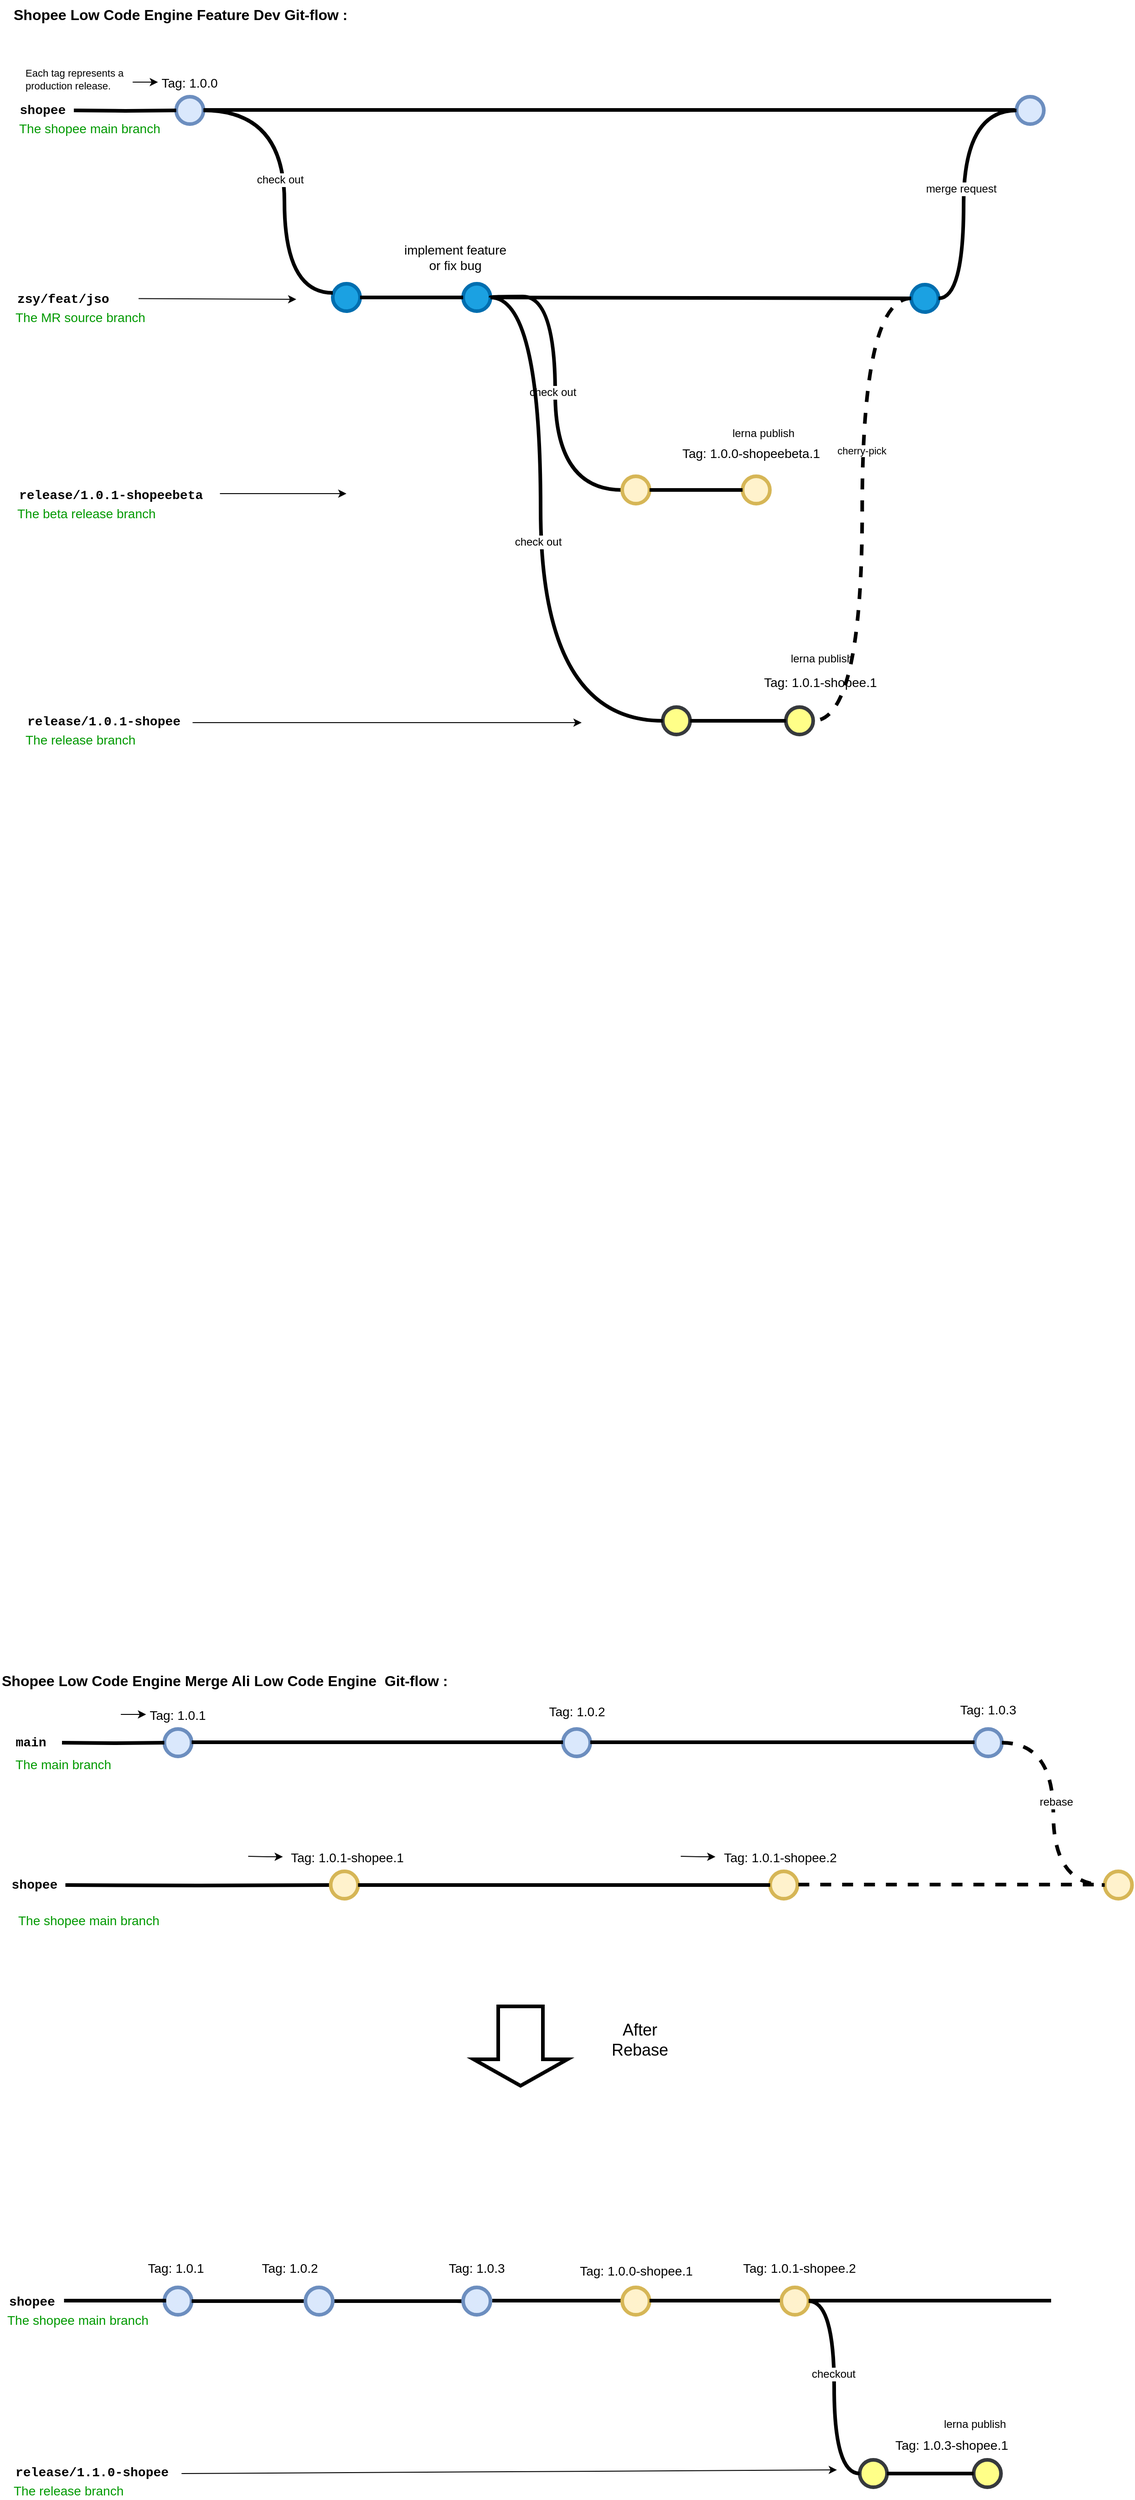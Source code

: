 <mxfile version="22.1.0" type="github">
  <diagram id="yPxyJZ8AM_hMuL3Unpa9" name="complex gitflow">
    <mxGraphModel dx="2060" dy="1142" grid="0" gridSize="10" guides="1" tooltips="1" connect="1" arrows="1" fold="1" page="0" pageScale="1" pageWidth="1100" pageHeight="850" math="0" shadow="0">
      <root>
        <mxCell id="0" />
        <mxCell id="1" parent="0" />
        <mxCell id="Fs9GSCr-eO8BMasJ_3ua-2" value="" style="verticalLabelPosition=bottom;verticalAlign=top;html=1;strokeWidth=4;shape=mxgraph.flowchart.on-page_reference;fillColor=#dae8fc;strokeColor=#6c8ebf;" vertex="1" parent="1">
          <mxGeometry x="262.25" y="196" width="30" height="30" as="geometry" />
        </mxCell>
        <mxCell id="Fs9GSCr-eO8BMasJ_3ua-4" value="" style="edgeStyle=orthogonalEdgeStyle;rounded=0;html=1;jettySize=auto;orthogonalLoop=1;strokeWidth=4;endArrow=none;endFill=0;" edge="1" parent="1" target="Fs9GSCr-eO8BMasJ_3ua-2">
          <mxGeometry x="192.25" y="211" as="geometry">
            <mxPoint x="150" y="211" as="sourcePoint" />
          </mxGeometry>
        </mxCell>
        <mxCell id="Fs9GSCr-eO8BMasJ_3ua-5" value="shopee" style="text;html=1;strokeColor=none;fillColor=none;align=center;verticalAlign=middle;whiteSpace=wrap;overflow=hidden;fontSize=14;fontStyle=1;fontFamily=Courier New;" vertex="1" parent="1">
          <mxGeometry x="88.25" y="190" width="55.75" height="42" as="geometry" />
        </mxCell>
        <mxCell id="Fs9GSCr-eO8BMasJ_3ua-6" value="" style="verticalLabelPosition=bottom;verticalAlign=top;html=1;strokeWidth=4;shape=mxgraph.flowchart.on-page_reference;strokeColor=#006EAF;fillColor=#1ba1e2;fontColor=#ffffff;" vertex="1" parent="1">
          <mxGeometry x="434" y="401" width="30" height="30" as="geometry" />
        </mxCell>
        <mxCell id="Fs9GSCr-eO8BMasJ_3ua-7" value="release/1.0.1-shopeebeta" style="text;html=1;strokeColor=none;fillColor=none;align=left;verticalAlign=middle;whiteSpace=wrap;overflow=hidden;fontSize=14;fontStyle=1;fontFamily=Courier New;" vertex="1" parent="1">
          <mxGeometry x="88.38" y="622" width="240" height="20" as="geometry" />
        </mxCell>
        <mxCell id="Fs9GSCr-eO8BMasJ_3ua-13" value="The beta release branch" style="text;html=1;strokeColor=none;fillColor=none;align=left;verticalAlign=middle;whiteSpace=wrap;overflow=hidden;fontSize=14;fontStyle=0;fontColor=#009900;" vertex="1" parent="1">
          <mxGeometry x="86.38" y="642" width="240" height="20" as="geometry" />
        </mxCell>
        <mxCell id="Fs9GSCr-eO8BMasJ_3ua-14" value="The shopee main branch" style="text;html=1;strokeColor=none;fillColor=none;align=left;verticalAlign=middle;whiteSpace=wrap;overflow=hidden;fontSize=14;fontStyle=0;fontColor=#009900;" vertex="1" parent="1">
          <mxGeometry x="88.25" y="220" width="189.75" height="20" as="geometry" />
        </mxCell>
        <mxCell id="Fs9GSCr-eO8BMasJ_3ua-16" value="" style="endArrow=classic;html=1;strokeWidth=1;fontFamily=Courier New;fontColor=#009900;" edge="1" parent="1" source="Fs9GSCr-eO8BMasJ_3ua-209">
          <mxGeometry width="50" height="50" relative="1" as="geometry">
            <mxPoint x="304" y="418" as="sourcePoint" />
            <mxPoint x="394" y="418" as="targetPoint" />
          </mxGeometry>
        </mxCell>
        <mxCell id="Fs9GSCr-eO8BMasJ_3ua-17" value="Tag: 1.0.0" style="text;html=1;strokeColor=none;fillColor=none;align=center;verticalAlign=middle;whiteSpace=wrap;overflow=hidden;fontSize=14;" vertex="1" parent="1">
          <mxGeometry x="242.25" y="170" width="70" height="20" as="geometry" />
        </mxCell>
        <mxCell id="Fs9GSCr-eO8BMasJ_3ua-18" value="" style="verticalLabelPosition=bottom;verticalAlign=top;html=1;strokeWidth=4;shape=mxgraph.flowchart.on-page_reference;strokeColor=#006EAF;fillColor=#1ba1e2;fontColor=#ffffff;" vertex="1" parent="1">
          <mxGeometry x="577" y="401" width="30" height="30" as="geometry" />
        </mxCell>
        <mxCell id="Fs9GSCr-eO8BMasJ_3ua-21" value="" style="edgeStyle=orthogonalEdgeStyle;rounded=0;orthogonalLoop=1;jettySize=auto;html=1;fontSize=12;fontColor=#000000;entryX=0;entryY=0.5;entryDx=0;entryDy=0;" edge="1" parent="1" source="Fs9GSCr-eO8BMasJ_3ua-22" target="Fs9GSCr-eO8BMasJ_3ua-17">
          <mxGeometry relative="1" as="geometry">
            <mxPoint x="222.25" y="180" as="targetPoint" />
            <Array as="points">
              <mxPoint x="222.25" y="180" />
              <mxPoint x="222.25" y="180" />
            </Array>
          </mxGeometry>
        </mxCell>
        <mxCell id="Fs9GSCr-eO8BMasJ_3ua-22" value="&lt;span style=&quot;text-align: center; font-size: 11px;&quot;&gt;Each tag represents a production release.&lt;/span&gt;" style="text;html=1;strokeColor=none;fillColor=none;align=left;verticalAlign=middle;whiteSpace=wrap;overflow=hidden;fontSize=11;fontStyle=0;fontColor=#000000;" vertex="1" parent="1">
          <mxGeometry x="94.5" y="158" width="120" height="38" as="geometry" />
        </mxCell>
        <UserObject label="Shopee Low Code Engine Feature Dev Git-flow :" link="https://nvie.com/posts/a-successful-git-branching-model/" id="Fs9GSCr-eO8BMasJ_3ua-23">
          <mxCell style="text;whiteSpace=wrap;html=1;fontStyle=1;fontSize=16;" vertex="1" parent="1">
            <mxGeometry x="82.25" y="90" width="427.75" height="20" as="geometry" />
          </mxCell>
        </UserObject>
        <mxCell id="Fs9GSCr-eO8BMasJ_3ua-24" style="edgeStyle=orthogonalEdgeStyle;curved=1;rounded=0;orthogonalLoop=1;jettySize=auto;html=1;endArrow=none;endFill=0;strokeWidth=4;fontFamily=Courier New;fontColor=#009900;" edge="1" parent="1" source="Fs9GSCr-eO8BMasJ_3ua-2" target="Fs9GSCr-eO8BMasJ_3ua-6">
          <mxGeometry relative="1" as="geometry">
            <mxPoint x="266.75" y="256" as="sourcePoint" />
            <mxPoint x="416.75" y="376" as="targetPoint" />
            <Array as="points">
              <mxPoint x="381" y="211" />
              <mxPoint x="381" y="411" />
            </Array>
          </mxGeometry>
        </mxCell>
        <mxCell id="Fs9GSCr-eO8BMasJ_3ua-64" value="check out" style="edgeLabel;html=1;align=center;verticalAlign=middle;resizable=0;points=[];fontSize=12;" vertex="1" connectable="0" parent="Fs9GSCr-eO8BMasJ_3ua-24">
          <mxGeometry x="-0.041" y="-5" relative="1" as="geometry">
            <mxPoint as="offset" />
          </mxGeometry>
        </mxCell>
        <mxCell id="Fs9GSCr-eO8BMasJ_3ua-31" value="" style="edgeStyle=orthogonalEdgeStyle;curved=1;rounded=0;orthogonalLoop=1;jettySize=auto;html=1;endArrow=none;endFill=0;strokeWidth=4;fontFamily=Courier New;fontColor=#009900;entryX=0;entryY=0.5;entryDx=0;entryDy=0;entryPerimeter=0;" edge="1" parent="1" target="Fs9GSCr-eO8BMasJ_3ua-18" source="Fs9GSCr-eO8BMasJ_3ua-6">
          <mxGeometry relative="1" as="geometry">
            <mxPoint x="581.25" y="415.5" as="sourcePoint" />
            <mxPoint x="641.25" y="415.5" as="targetPoint" />
          </mxGeometry>
        </mxCell>
        <mxCell id="Fs9GSCr-eO8BMasJ_3ua-34" value="release/1.0.1-shopee" style="text;html=1;strokeColor=none;fillColor=none;align=left;verticalAlign=middle;whiteSpace=wrap;overflow=hidden;fontSize=14;fontStyle=1;fontFamily=Courier New;" vertex="1" parent="1">
          <mxGeometry x="96.5" y="870" width="240" height="20" as="geometry" />
        </mxCell>
        <mxCell id="Fs9GSCr-eO8BMasJ_3ua-35" value="The release branch" style="text;html=1;strokeColor=none;fillColor=none;align=left;verticalAlign=middle;whiteSpace=wrap;overflow=hidden;fontSize=14;fontStyle=0;fontColor=#009900;" vertex="1" parent="1">
          <mxGeometry x="94.5" y="890" width="240" height="20" as="geometry" />
        </mxCell>
        <mxCell id="Fs9GSCr-eO8BMasJ_3ua-36" value="" style="endArrow=classic;html=1;strokeWidth=1;fontFamily=Courier New;fontColor=#009900;" edge="1" parent="1">
          <mxGeometry width="50" height="50" relative="1" as="geometry">
            <mxPoint x="280.25" y="882" as="sourcePoint" />
            <mxPoint x="707" y="882" as="targetPoint" />
          </mxGeometry>
        </mxCell>
        <mxCell id="Fs9GSCr-eO8BMasJ_3ua-37" value="" style="verticalLabelPosition=bottom;verticalAlign=top;html=1;strokeWidth=4;shape=mxgraph.flowchart.on-page_reference;strokeColor=#36393d;fillColor=#ffff88;" vertex="1" parent="1">
          <mxGeometry x="796" y="865" width="30" height="30" as="geometry" />
        </mxCell>
        <mxCell id="Fs9GSCr-eO8BMasJ_3ua-40" value="" style="verticalLabelPosition=bottom;verticalAlign=top;html=1;strokeWidth=4;shape=mxgraph.flowchart.on-page_reference;strokeColor=#006EAF;fillColor=#1ba1e2;fontColor=#ffffff;" vertex="1" parent="1">
          <mxGeometry x="1068.5" y="402" width="30" height="30" as="geometry" />
        </mxCell>
        <mxCell id="Fs9GSCr-eO8BMasJ_3ua-41" value="" style="edgeStyle=orthogonalEdgeStyle;curved=1;rounded=0;orthogonalLoop=1;jettySize=auto;html=1;endArrow=none;endFill=0;strokeWidth=4;fontFamily=Courier New;fontColor=#009900;exitX=1;exitY=0.5;exitDx=0;exitDy=0;exitPerimeter=0;" edge="1" parent="1" source="Fs9GSCr-eO8BMasJ_3ua-18" target="Fs9GSCr-eO8BMasJ_3ua-40">
          <mxGeometry relative="1" as="geometry">
            <mxPoint x="688" y="415.5" as="sourcePoint" />
            <mxPoint x="764.75" y="416" as="targetPoint" />
          </mxGeometry>
        </mxCell>
        <mxCell id="Fs9GSCr-eO8BMasJ_3ua-43" value="" style="verticalLabelPosition=bottom;verticalAlign=top;html=1;strokeWidth=4;shape=mxgraph.flowchart.on-page_reference;strokeColor=#36393d;fillColor=#ffff88;" vertex="1" parent="1">
          <mxGeometry x="931" y="865" width="30" height="30" as="geometry" />
        </mxCell>
        <mxCell id="Fs9GSCr-eO8BMasJ_3ua-44" value="" style="edgeStyle=orthogonalEdgeStyle;curved=1;rounded=0;orthogonalLoop=1;jettySize=auto;html=1;endArrow=none;endFill=0;strokeWidth=4;fontFamily=Courier New;fontColor=#009900;" edge="1" parent="1" source="Fs9GSCr-eO8BMasJ_3ua-37" target="Fs9GSCr-eO8BMasJ_3ua-43">
          <mxGeometry relative="1" as="geometry">
            <mxPoint x="1240.25" y="879.5" as="sourcePoint" />
            <mxPoint x="1129" y="880" as="targetPoint" />
          </mxGeometry>
        </mxCell>
        <mxCell id="Fs9GSCr-eO8BMasJ_3ua-50" value="lerna publish" style="text;strokeColor=none;align=center;fillColor=none;html=1;verticalAlign=middle;whiteSpace=wrap;rounded=0;" vertex="1" parent="1">
          <mxGeometry x="866.5" y="550" width="79" height="30" as="geometry" />
        </mxCell>
        <mxCell id="Fs9GSCr-eO8BMasJ_3ua-51" value="Tag: 1.0.0-shopeebeta.1" style="text;html=1;strokeColor=none;fillColor=none;align=center;verticalAlign=middle;whiteSpace=wrap;overflow=hidden;fontSize=14;" vertex="1" parent="1">
          <mxGeometry x="793.5" y="576" width="197.5" height="20" as="geometry" />
        </mxCell>
        <mxCell id="Fs9GSCr-eO8BMasJ_3ua-54" value="implement feature&lt;br&gt;or fix bug" style="text;html=1;strokeColor=none;fillColor=none;align=center;verticalAlign=middle;whiteSpace=wrap;overflow=hidden;fontSize=14;" vertex="1" parent="1">
          <mxGeometry x="509.5" y="350" width="117" height="43" as="geometry" />
        </mxCell>
        <mxCell id="Fs9GSCr-eO8BMasJ_3ua-60" value="" style="edgeStyle=orthogonalEdgeStyle;rounded=0;html=1;jettySize=auto;orthogonalLoop=1;strokeWidth=4;endArrow=none;endFill=0;" edge="1" parent="1" target="Fs9GSCr-eO8BMasJ_3ua-57">
          <mxGeometry x="192.25" y="211" as="geometry">
            <mxPoint x="292.25" y="210.5" as="sourcePoint" />
            <mxPoint x="404" y="211" as="targetPoint" />
          </mxGeometry>
        </mxCell>
        <mxCell id="Fs9GSCr-eO8BMasJ_3ua-62" style="edgeStyle=orthogonalEdgeStyle;curved=1;rounded=0;orthogonalLoop=1;jettySize=auto;html=1;endArrow=none;endFill=0;strokeWidth=4;fontFamily=Courier New;fontColor=#009900;exitX=0;exitY=0.5;exitDx=0;exitDy=0;exitPerimeter=0;entryX=1;entryY=0.5;entryDx=0;entryDy=0;entryPerimeter=0;" edge="1" parent="1" source="Fs9GSCr-eO8BMasJ_3ua-208" target="Fs9GSCr-eO8BMasJ_3ua-18">
          <mxGeometry relative="1" as="geometry">
            <mxPoint x="703" y="211" as="sourcePoint" />
            <mxPoint x="593" y="415" as="targetPoint" />
            <Array as="points">
              <mxPoint x="678" y="627" />
              <mxPoint x="678" y="415" />
            </Array>
          </mxGeometry>
        </mxCell>
        <mxCell id="Fs9GSCr-eO8BMasJ_3ua-63" value="check out" style="edgeLabel;html=1;align=center;verticalAlign=middle;resizable=0;points=[];fontSize=12;" vertex="1" connectable="0" parent="Fs9GSCr-eO8BMasJ_3ua-62">
          <mxGeometry x="0.011" y="3" relative="1" as="geometry">
            <mxPoint as="offset" />
          </mxGeometry>
        </mxCell>
        <mxCell id="Fs9GSCr-eO8BMasJ_3ua-71" value="lerna publish" style="text;strokeColor=none;align=center;fillColor=none;html=1;verticalAlign=middle;whiteSpace=wrap;rounded=0;" vertex="1" parent="1">
          <mxGeometry x="931" y="797" width="79" height="30" as="geometry" />
        </mxCell>
        <mxCell id="Fs9GSCr-eO8BMasJ_3ua-80" value="shopee" style="text;html=1;strokeColor=none;fillColor=none;align=left;verticalAlign=middle;whiteSpace=wrap;overflow=hidden;fontSize=14;fontStyle=1;fontFamily=Courier New;" vertex="1" parent="1">
          <mxGeometry x="77.25" y="2602" width="108" height="20" as="geometry" />
        </mxCell>
        <mxCell id="Fs9GSCr-eO8BMasJ_3ua-81" value="The shopee main branch" style="text;html=1;strokeColor=none;fillColor=none;align=left;verticalAlign=middle;whiteSpace=wrap;overflow=hidden;fontSize=14;fontStyle=0;fontColor=#009900;" vertex="1" parent="1">
          <mxGeometry x="75.25" y="2622" width="240" height="20" as="geometry" />
        </mxCell>
        <UserObject label="Shopee Low Code Engine Merge Ali Low Code Engine&amp;nbsp; Git-flow :" link="https://nvie.com/posts/a-successful-git-branching-model/" id="Fs9GSCr-eO8BMasJ_3ua-88">
          <mxCell style="text;whiteSpace=wrap;html=1;fontStyle=1;fontSize=16;" vertex="1" parent="1">
            <mxGeometry x="69" y="1916" width="561" height="20" as="geometry" />
          </mxCell>
        </UserObject>
        <mxCell id="Fs9GSCr-eO8BMasJ_3ua-91" value="" style="edgeStyle=orthogonalEdgeStyle;curved=1;rounded=0;orthogonalLoop=1;jettySize=auto;html=1;endArrow=none;endFill=0;strokeWidth=4;fontFamily=Courier New;fontColor=#009900;" edge="1" parent="1" source="Fs9GSCr-eO8BMasJ_3ua-190" target="Fs9GSCr-eO8BMasJ_3ua-191">
          <mxGeometry relative="1" as="geometry">
            <mxPoint x="404" y="2612" as="sourcePoint" />
            <mxPoint x="540" y="2612" as="targetPoint" />
          </mxGeometry>
        </mxCell>
        <mxCell id="Fs9GSCr-eO8BMasJ_3ua-92" value="release/1.1.0-shopee" style="text;html=1;strokeColor=none;fillColor=none;align=left;verticalAlign=middle;whiteSpace=wrap;overflow=hidden;fontSize=14;fontStyle=1;fontFamily=Courier New;" vertex="1" parent="1">
          <mxGeometry x="84.38" y="2789" width="240" height="20" as="geometry" />
        </mxCell>
        <mxCell id="Fs9GSCr-eO8BMasJ_3ua-93" value="The release branch" style="text;html=1;strokeColor=none;fillColor=none;align=left;verticalAlign=middle;whiteSpace=wrap;overflow=hidden;fontSize=14;fontStyle=0;fontColor=#009900;" vertex="1" parent="1">
          <mxGeometry x="82.38" y="2809" width="240" height="20" as="geometry" />
        </mxCell>
        <mxCell id="Fs9GSCr-eO8BMasJ_3ua-94" value="" style="endArrow=classic;html=1;strokeWidth=1;fontFamily=Courier New;fontColor=#009900;" edge="1" parent="1">
          <mxGeometry width="50" height="50" relative="1" as="geometry">
            <mxPoint x="268.13" y="2801" as="sourcePoint" />
            <mxPoint x="987" y="2797" as="targetPoint" />
          </mxGeometry>
        </mxCell>
        <mxCell id="Fs9GSCr-eO8BMasJ_3ua-95" value="" style="verticalLabelPosition=bottom;verticalAlign=top;html=1;strokeWidth=4;shape=mxgraph.flowchart.on-page_reference;strokeColor=#36393d;fillColor=#ffff88;" vertex="1" parent="1">
          <mxGeometry x="1012" y="2786" width="30" height="30" as="geometry" />
        </mxCell>
        <mxCell id="Fs9GSCr-eO8BMasJ_3ua-98" value="" style="verticalLabelPosition=bottom;verticalAlign=top;html=1;strokeWidth=4;shape=mxgraph.flowchart.on-page_reference;strokeColor=#36393d;fillColor=#ffff88;" vertex="1" parent="1">
          <mxGeometry x="1137" y="2786" width="30" height="30" as="geometry" />
        </mxCell>
        <mxCell id="Fs9GSCr-eO8BMasJ_3ua-99" value="" style="edgeStyle=orthogonalEdgeStyle;curved=1;rounded=0;orthogonalLoop=1;jettySize=auto;html=1;endArrow=none;endFill=0;strokeWidth=4;fontFamily=Courier New;fontColor=#009900;" edge="1" parent="1" source="Fs9GSCr-eO8BMasJ_3ua-95" target="Fs9GSCr-eO8BMasJ_3ua-98">
          <mxGeometry relative="1" as="geometry">
            <mxPoint x="1243.25" y="2800.5" as="sourcePoint" />
            <mxPoint x="1132" y="2801" as="targetPoint" />
          </mxGeometry>
        </mxCell>
        <mxCell id="Fs9GSCr-eO8BMasJ_3ua-103" value="Tag: 1.0.0-shopee.1" style="text;html=1;strokeColor=none;fillColor=none;align=center;verticalAlign=middle;whiteSpace=wrap;overflow=hidden;fontSize=14;" vertex="1" parent="1">
          <mxGeometry x="667.75" y="2568" width="197.5" height="20" as="geometry" />
        </mxCell>
        <mxCell id="Fs9GSCr-eO8BMasJ_3ua-111" value="lerna publish" style="text;strokeColor=none;align=center;fillColor=none;html=1;verticalAlign=middle;whiteSpace=wrap;rounded=0;" vertex="1" parent="1">
          <mxGeometry x="1098.5" y="2732" width="79" height="30" as="geometry" />
        </mxCell>
        <mxCell id="Fs9GSCr-eO8BMasJ_3ua-112" value="Tag: 1.0.3-shopee.1" style="text;html=1;strokeColor=none;fillColor=none;align=center;verticalAlign=middle;whiteSpace=wrap;overflow=hidden;fontSize=14;" vertex="1" parent="1">
          <mxGeometry x="1014" y="2759" width="197.5" height="20" as="geometry" />
        </mxCell>
        <mxCell id="Fs9GSCr-eO8BMasJ_3ua-142" value="" style="verticalLabelPosition=bottom;verticalAlign=top;html=1;strokeWidth=4;shape=mxgraph.flowchart.on-page_reference;fillColor=#dae8fc;strokeColor=#6c8ebf;" vertex="1" parent="1">
          <mxGeometry x="249.25" y="1985" width="30" height="30" as="geometry" />
        </mxCell>
        <mxCell id="Fs9GSCr-eO8BMasJ_3ua-143" value="" style="verticalLabelPosition=bottom;verticalAlign=top;html=1;strokeWidth=4;shape=mxgraph.flowchart.on-page_reference;strokeColor=#6c8ebf;fillColor=#dae8fc;" vertex="1" parent="1">
          <mxGeometry x="1138" y="1985" width="30" height="30" as="geometry" />
        </mxCell>
        <mxCell id="Fs9GSCr-eO8BMasJ_3ua-144" value="" style="edgeStyle=orthogonalEdgeStyle;rounded=0;html=1;jettySize=auto;orthogonalLoop=1;strokeWidth=4;endArrow=none;endFill=0;" edge="1" parent="1" target="Fs9GSCr-eO8BMasJ_3ua-142">
          <mxGeometry x="192.25" y="211" as="geometry">
            <mxPoint x="137" y="2000" as="sourcePoint" />
          </mxGeometry>
        </mxCell>
        <mxCell id="Fs9GSCr-eO8BMasJ_3ua-145" value="main" style="text;html=1;strokeColor=none;fillColor=none;align=center;verticalAlign=middle;whiteSpace=wrap;overflow=hidden;fontSize=14;fontStyle=1;fontFamily=Courier New;" vertex="1" parent="1">
          <mxGeometry x="75.25" y="1979" width="55.75" height="42" as="geometry" />
        </mxCell>
        <mxCell id="Fs9GSCr-eO8BMasJ_3ua-146" value="" style="edgeStyle=orthogonalEdgeStyle;rounded=0;orthogonalLoop=1;jettySize=auto;html=1;fontSize=12;fontColor=#000000;entryX=0;entryY=0.5;entryDx=0;entryDy=0;" edge="1" parent="1">
          <mxGeometry relative="1" as="geometry">
            <mxPoint x="229.25" y="1969" as="targetPoint" />
            <Array as="points">
              <mxPoint x="209.25" y="1969" />
              <mxPoint x="209.25" y="1969" />
            </Array>
            <mxPoint x="201.5" y="1969" as="sourcePoint" />
          </mxGeometry>
        </mxCell>
        <mxCell id="Fs9GSCr-eO8BMasJ_3ua-147" value="" style="verticalLabelPosition=bottom;verticalAlign=top;html=1;strokeWidth=4;shape=mxgraph.flowchart.on-page_reference;strokeColor=#6c8ebf;fillColor=#dae8fc;" vertex="1" parent="1">
          <mxGeometry x="686.5" y="1985" width="30" height="30" as="geometry" />
        </mxCell>
        <mxCell id="Fs9GSCr-eO8BMasJ_3ua-148" value="" style="edgeStyle=orthogonalEdgeStyle;rounded=0;html=1;jettySize=auto;orthogonalLoop=1;strokeWidth=4;endArrow=none;endFill=0;" edge="1" parent="1" target="Fs9GSCr-eO8BMasJ_3ua-147">
          <mxGeometry x="192.25" y="211" as="geometry">
            <mxPoint x="279.25" y="1999.5" as="sourcePoint" />
            <mxPoint x="391" y="2000" as="targetPoint" />
          </mxGeometry>
        </mxCell>
        <mxCell id="Fs9GSCr-eO8BMasJ_3ua-149" value="" style="edgeStyle=orthogonalEdgeStyle;rounded=0;html=1;jettySize=auto;orthogonalLoop=1;strokeWidth=4;endArrow=none;endFill=0;" edge="1" parent="1" target="Fs9GSCr-eO8BMasJ_3ua-143">
          <mxGeometry x="192.25" y="211" as="geometry">
            <mxPoint x="716.5" y="1999.5" as="sourcePoint" />
            <mxPoint x="1124.25" y="2000" as="targetPoint" />
          </mxGeometry>
        </mxCell>
        <mxCell id="Fs9GSCr-eO8BMasJ_3ua-150" value="Tag: 1.0.1" style="text;html=1;strokeColor=none;fillColor=none;align=center;verticalAlign=middle;whiteSpace=wrap;overflow=hidden;fontSize=14;" vertex="1" parent="1">
          <mxGeometry x="229.25" y="1959" width="70" height="20" as="geometry" />
        </mxCell>
        <mxCell id="Fs9GSCr-eO8BMasJ_3ua-152" value="Tag: 1.0.2" style="text;html=1;strokeColor=none;fillColor=none;align=center;verticalAlign=middle;whiteSpace=wrap;overflow=hidden;fontSize=14;" vertex="1" parent="1">
          <mxGeometry x="666.5" y="1955" width="70" height="20" as="geometry" />
        </mxCell>
        <mxCell id="Fs9GSCr-eO8BMasJ_3ua-154" value="Tag: 1.0.3" style="text;html=1;strokeColor=none;fillColor=none;align=center;verticalAlign=middle;whiteSpace=wrap;overflow=hidden;fontSize=14;" vertex="1" parent="1">
          <mxGeometry x="1118" y="1953" width="70" height="20" as="geometry" />
        </mxCell>
        <mxCell id="Fs9GSCr-eO8BMasJ_3ua-156" value="" style="verticalLabelPosition=bottom;verticalAlign=top;html=1;strokeWidth=4;shape=mxgraph.flowchart.on-page_reference;strokeColor=#d6b656;fillColor=#fff2cc;" vertex="1" parent="1">
          <mxGeometry x="913.75" y="2141" width="30" height="30" as="geometry" />
        </mxCell>
        <mxCell id="Fs9GSCr-eO8BMasJ_3ua-157" value="" style="edgeStyle=orthogonalEdgeStyle;rounded=0;html=1;jettySize=auto;orthogonalLoop=1;strokeWidth=4;endArrow=none;endFill=0;entryX=0;entryY=0.5;entryDx=0;entryDy=0;entryPerimeter=0;" edge="1" parent="1" target="Fs9GSCr-eO8BMasJ_3ua-162">
          <mxGeometry x="192.25" y="211" as="geometry">
            <mxPoint x="140.75" y="2156" as="sourcePoint" />
            <mxPoint x="253" y="2156" as="targetPoint" />
          </mxGeometry>
        </mxCell>
        <mxCell id="Fs9GSCr-eO8BMasJ_3ua-158" value="shopee" style="text;html=1;strokeColor=none;fillColor=none;align=center;verticalAlign=middle;whiteSpace=wrap;overflow=hidden;fontSize=14;fontStyle=1;fontFamily=Courier New;" vertex="1" parent="1">
          <mxGeometry x="79" y="2135" width="55.75" height="42" as="geometry" />
        </mxCell>
        <mxCell id="Fs9GSCr-eO8BMasJ_3ua-159" value="The main branch&lt;br&gt;" style="text;html=1;strokeColor=none;fillColor=none;align=left;verticalAlign=middle;whiteSpace=wrap;overflow=hidden;fontSize=14;fontStyle=0;fontColor=#009900;" vertex="1" parent="1">
          <mxGeometry x="84.13" y="2013" width="146.75" height="20" as="geometry" />
        </mxCell>
        <mxCell id="Fs9GSCr-eO8BMasJ_3ua-160" value="Tag: 1.0.1-shopee.1" style="text;html=1;strokeColor=none;fillColor=none;align=center;verticalAlign=middle;whiteSpace=wrap;overflow=hidden;fontSize=14;" vertex="1" parent="1">
          <mxGeometry x="379.25" y="2115" width="142" height="20" as="geometry" />
        </mxCell>
        <mxCell id="Fs9GSCr-eO8BMasJ_3ua-162" value="" style="verticalLabelPosition=bottom;verticalAlign=top;html=1;strokeWidth=4;shape=mxgraph.flowchart.on-page_reference;strokeColor=#d6b656;fillColor=#fff2cc;" vertex="1" parent="1">
          <mxGeometry x="431.75" y="2141" width="30" height="30" as="geometry" />
        </mxCell>
        <mxCell id="Fs9GSCr-eO8BMasJ_3ua-164" value="" style="edgeStyle=orthogonalEdgeStyle;rounded=0;html=1;jettySize=auto;orthogonalLoop=1;strokeWidth=4;endArrow=none;endFill=0;exitX=1;exitY=0.5;exitDx=0;exitDy=0;exitPerimeter=0;" edge="1" parent="1" target="Fs9GSCr-eO8BMasJ_3ua-156" source="Fs9GSCr-eO8BMasJ_3ua-162">
          <mxGeometry x="192.25" y="211" as="geometry">
            <mxPoint x="720.25" y="2155.5" as="sourcePoint" />
            <mxPoint x="1128" y="2156" as="targetPoint" />
          </mxGeometry>
        </mxCell>
        <mxCell id="Fs9GSCr-eO8BMasJ_3ua-165" value="The shopee main branch" style="text;html=1;strokeColor=none;fillColor=none;align=left;verticalAlign=middle;whiteSpace=wrap;overflow=hidden;fontSize=14;fontStyle=0;fontColor=#009900;" vertex="1" parent="1">
          <mxGeometry x="87" y="2184" width="215.75" height="20" as="geometry" />
        </mxCell>
        <mxCell id="Fs9GSCr-eO8BMasJ_3ua-167" value="" style="edgeStyle=orthogonalEdgeStyle;rounded=0;orthogonalLoop=1;jettySize=auto;html=1;fontSize=12;fontColor=#000000;" edge="1" parent="1" target="Fs9GSCr-eO8BMasJ_3ua-160">
          <mxGeometry relative="1" as="geometry">
            <mxPoint x="369" y="2124.5" as="targetPoint" />
            <Array as="points" />
            <mxPoint x="341.25" y="2124.5" as="sourcePoint" />
          </mxGeometry>
        </mxCell>
        <mxCell id="Fs9GSCr-eO8BMasJ_3ua-169" value="Tag: 1.0.1-shopee.2" style="text;html=1;strokeColor=none;fillColor=none;align=center;verticalAlign=middle;whiteSpace=wrap;overflow=hidden;fontSize=14;" vertex="1" parent="1">
          <mxGeometry x="853.75" y="2115" width="142" height="20" as="geometry" />
        </mxCell>
        <mxCell id="Fs9GSCr-eO8BMasJ_3ua-170" value="" style="edgeStyle=orthogonalEdgeStyle;rounded=0;orthogonalLoop=1;jettySize=auto;html=1;fontSize=12;fontColor=#000000;" edge="1" parent="1" target="Fs9GSCr-eO8BMasJ_3ua-169">
          <mxGeometry relative="1" as="geometry">
            <mxPoint x="843.5" y="2124.5" as="targetPoint" />
            <Array as="points" />
            <mxPoint x="815.75" y="2124.5" as="sourcePoint" />
          </mxGeometry>
        </mxCell>
        <mxCell id="Fs9GSCr-eO8BMasJ_3ua-172" value="" style="edgeStyle=orthogonalEdgeStyle;rounded=0;html=1;jettySize=auto;orthogonalLoop=1;strokeWidth=4;endArrow=none;endFill=0;exitX=1;exitY=0.5;exitDx=0;exitDy=0;exitPerimeter=0;dashed=1;" edge="1" parent="1" target="Fs9GSCr-eO8BMasJ_3ua-173">
          <mxGeometry x="192.25" y="211" as="geometry">
            <mxPoint x="944.75" y="2155.5" as="sourcePoint" />
            <mxPoint x="1396.75" y="2155.5" as="targetPoint" />
          </mxGeometry>
        </mxCell>
        <mxCell id="Fs9GSCr-eO8BMasJ_3ua-173" value="" style="verticalLabelPosition=bottom;verticalAlign=top;html=1;strokeWidth=4;shape=mxgraph.flowchart.on-page_reference;strokeColor=#d6b656;fillColor=#fff2cc;" vertex="1" parent="1">
          <mxGeometry x="1280.75" y="2141" width="30" height="30" as="geometry" />
        </mxCell>
        <mxCell id="Fs9GSCr-eO8BMasJ_3ua-179" value="" style="edgeStyle=orthogonalEdgeStyle;curved=1;rounded=0;orthogonalLoop=1;jettySize=auto;html=1;endArrow=none;endFill=0;strokeWidth=4;fontFamily=Courier New;fontColor=#009900;exitX=1;exitY=0.5;exitDx=0;exitDy=0;exitPerimeter=0;entryX=0;entryY=0.5;entryDx=0;entryDy=0;entryPerimeter=0;dashed=1;" edge="1" parent="1" source="Fs9GSCr-eO8BMasJ_3ua-143" target="Fs9GSCr-eO8BMasJ_3ua-173">
          <mxGeometry relative="1" as="geometry">
            <mxPoint x="1154" y="2046" as="sourcePoint" />
            <mxPoint x="1295" y="2046" as="targetPoint" />
          </mxGeometry>
        </mxCell>
        <mxCell id="Fs9GSCr-eO8BMasJ_3ua-180" value="rebase&amp;nbsp;" style="edgeLabel;html=1;align=center;verticalAlign=middle;resizable=0;points=[];fontSize=12;" vertex="1" connectable="0" parent="Fs9GSCr-eO8BMasJ_3ua-179">
          <mxGeometry x="-0.095" y="4" relative="1" as="geometry">
            <mxPoint as="offset" />
          </mxGeometry>
        </mxCell>
        <mxCell id="Fs9GSCr-eO8BMasJ_3ua-181" value="" style="shape=flexArrow;endArrow=classic;html=1;rounded=0;endWidth=50;endSize=8.33;width=46;strokeWidth=4;" edge="1" parent="1">
          <mxGeometry width="50" height="50" relative="1" as="geometry">
            <mxPoint x="640" y="2287" as="sourcePoint" />
            <mxPoint x="640" y="2378" as="targetPoint" />
          </mxGeometry>
        </mxCell>
        <mxCell id="Fs9GSCr-eO8BMasJ_3ua-182" value="After Rebase" style="text;html=1;strokeColor=none;fillColor=none;align=center;verticalAlign=middle;whiteSpace=wrap;rounded=0;fontSize=18;" vertex="1" parent="1">
          <mxGeometry x="741" y="2311" width="60" height="30" as="geometry" />
        </mxCell>
        <mxCell id="Fs9GSCr-eO8BMasJ_3ua-184" value="" style="verticalLabelPosition=bottom;verticalAlign=top;html=1;strokeWidth=4;shape=mxgraph.flowchart.on-page_reference;fillColor=#dae8fc;strokeColor=#6c8ebf;" vertex="1" parent="1">
          <mxGeometry x="249.25" y="2597" width="30" height="30" as="geometry" />
        </mxCell>
        <mxCell id="Fs9GSCr-eO8BMasJ_3ua-185" value="" style="edgeStyle=orthogonalEdgeStyle;rounded=0;html=1;jettySize=auto;orthogonalLoop=1;strokeWidth=4;endArrow=none;endFill=0;" edge="1" parent="1">
          <mxGeometry x="192.25" y="211" as="geometry">
            <mxPoint x="139.25" y="2611.5" as="sourcePoint" />
            <mxPoint x="251.25" y="2611.5" as="targetPoint" />
          </mxGeometry>
        </mxCell>
        <mxCell id="Fs9GSCr-eO8BMasJ_3ua-187" value="" style="edgeStyle=orthogonalEdgeStyle;rounded=0;html=1;jettySize=auto;orthogonalLoop=1;strokeWidth=4;endArrow=none;endFill=0;exitX=1;exitY=0.5;exitDx=0;exitDy=0;exitPerimeter=0;" edge="1" parent="1" source="Fs9GSCr-eO8BMasJ_3ua-184" target="Fs9GSCr-eO8BMasJ_3ua-190">
          <mxGeometry x="192.25" y="211" as="geometry">
            <mxPoint x="149.25" y="2621.5" as="sourcePoint" />
            <mxPoint x="379" y="2612" as="targetPoint" />
          </mxGeometry>
        </mxCell>
        <mxCell id="Fs9GSCr-eO8BMasJ_3ua-188" value="Tag: 1.0.1" style="text;html=1;strokeColor=none;fillColor=none;align=center;verticalAlign=middle;whiteSpace=wrap;overflow=hidden;fontSize=14;" vertex="1" parent="1">
          <mxGeometry x="227" y="2565" width="70" height="20" as="geometry" />
        </mxCell>
        <mxCell id="Fs9GSCr-eO8BMasJ_3ua-189" value="Tag: 1.0.2" style="text;html=1;strokeColor=none;fillColor=none;align=center;verticalAlign=middle;whiteSpace=wrap;overflow=hidden;fontSize=14;" vertex="1" parent="1">
          <mxGeometry x="352" y="2565" width="70" height="20" as="geometry" />
        </mxCell>
        <mxCell id="Fs9GSCr-eO8BMasJ_3ua-193" value="" style="edgeStyle=orthogonalEdgeStyle;curved=1;rounded=0;orthogonalLoop=1;jettySize=auto;html=1;endArrow=none;endFill=0;strokeWidth=4;fontFamily=Courier New;fontColor=#009900;entryX=0;entryY=0.5;entryDx=0;entryDy=0;entryPerimeter=0;" edge="1" parent="1" target="Fs9GSCr-eO8BMasJ_3ua-190">
          <mxGeometry relative="1" as="geometry">
            <mxPoint x="404" y="2612" as="sourcePoint" />
            <mxPoint x="540" y="2612" as="targetPoint" />
          </mxGeometry>
        </mxCell>
        <mxCell id="Fs9GSCr-eO8BMasJ_3ua-190" value="" style="verticalLabelPosition=bottom;verticalAlign=top;html=1;strokeWidth=4;shape=mxgraph.flowchart.on-page_reference;strokeColor=#6c8ebf;fillColor=#dae8fc;" vertex="1" parent="1">
          <mxGeometry x="404" y="2597" width="30" height="30" as="geometry" />
        </mxCell>
        <mxCell id="Fs9GSCr-eO8BMasJ_3ua-194" value="" style="edgeStyle=orthogonalEdgeStyle;curved=1;rounded=0;orthogonalLoop=1;jettySize=auto;html=1;endArrow=none;endFill=0;strokeWidth=4;fontFamily=Courier New;fontColor=#009900;exitX=1;exitY=0.5;exitDx=0;exitDy=0;exitPerimeter=0;" edge="1" parent="1" target="Fs9GSCr-eO8BMasJ_3ua-191">
          <mxGeometry relative="1" as="geometry">
            <mxPoint x="570" y="2612" as="sourcePoint" />
            <mxPoint x="711" y="2612" as="targetPoint" />
          </mxGeometry>
        </mxCell>
        <mxCell id="Fs9GSCr-eO8BMasJ_3ua-191" value="" style="verticalLabelPosition=bottom;verticalAlign=top;html=1;strokeWidth=4;shape=mxgraph.flowchart.on-page_reference;strokeColor=#6c8ebf;fillColor=#dae8fc;" vertex="1" parent="1">
          <mxGeometry x="577" y="2597" width="30" height="30" as="geometry" />
        </mxCell>
        <mxCell id="Fs9GSCr-eO8BMasJ_3ua-195" value="" style="edgeStyle=orthogonalEdgeStyle;curved=1;rounded=0;orthogonalLoop=1;jettySize=auto;html=1;endArrow=none;endFill=0;strokeWidth=4;fontFamily=Courier New;fontColor=#009900;" edge="1" parent="1">
          <mxGeometry relative="1" as="geometry">
            <mxPoint x="609" y="2611.5" as="sourcePoint" />
            <mxPoint x="752" y="2611.5" as="targetPoint" />
          </mxGeometry>
        </mxCell>
        <mxCell id="Fs9GSCr-eO8BMasJ_3ua-196" value="" style="verticalLabelPosition=bottom;verticalAlign=top;html=1;strokeWidth=4;shape=mxgraph.flowchart.on-page_reference;strokeColor=#d6b656;fillColor=#fff2cc;" vertex="1" parent="1">
          <mxGeometry x="751.5" y="2597" width="30" height="30" as="geometry" />
        </mxCell>
        <mxCell id="Fs9GSCr-eO8BMasJ_3ua-197" value="" style="verticalLabelPosition=bottom;verticalAlign=top;html=1;strokeWidth=4;shape=mxgraph.flowchart.on-page_reference;strokeColor=#d6b656;fillColor=#fff2cc;" vertex="1" parent="1">
          <mxGeometry x="926" y="2597" width="30" height="30" as="geometry" />
        </mxCell>
        <mxCell id="Fs9GSCr-eO8BMasJ_3ua-198" value="" style="edgeStyle=orthogonalEdgeStyle;curved=1;rounded=0;orthogonalLoop=1;jettySize=auto;html=1;endArrow=none;endFill=0;strokeWidth=4;fontFamily=Courier New;fontColor=#009900;" edge="1" parent="1">
          <mxGeometry relative="1" as="geometry">
            <mxPoint x="781.5" y="2611.5" as="sourcePoint" />
            <mxPoint x="924.5" y="2611.5" as="targetPoint" />
          </mxGeometry>
        </mxCell>
        <mxCell id="Fs9GSCr-eO8BMasJ_3ua-200" value="Tag: 1.0.1-shopee.2" style="text;html=1;strokeColor=none;fillColor=none;align=center;verticalAlign=middle;whiteSpace=wrap;overflow=hidden;fontSize=14;" vertex="1" parent="1">
          <mxGeometry x="875" y="2565" width="142" height="20" as="geometry" />
        </mxCell>
        <mxCell id="Fs9GSCr-eO8BMasJ_3ua-201" value="Tag: 1.0.3" style="text;html=1;strokeColor=none;fillColor=none;align=center;verticalAlign=middle;whiteSpace=wrap;overflow=hidden;fontSize=14;" vertex="1" parent="1">
          <mxGeometry x="557" y="2565" width="70" height="20" as="geometry" />
        </mxCell>
        <mxCell id="Fs9GSCr-eO8BMasJ_3ua-202" value="" style="edgeStyle=orthogonalEdgeStyle;curved=1;rounded=0;orthogonalLoop=1;jettySize=auto;html=1;endArrow=none;endFill=0;strokeWidth=4;fontFamily=Courier New;fontColor=#009900;entryX=0;entryY=0.5;entryDx=0;entryDy=0;entryPerimeter=0;exitX=1;exitY=0.5;exitDx=0;exitDy=0;exitPerimeter=0;" edge="1" parent="1" source="Fs9GSCr-eO8BMasJ_3ua-197" target="Fs9GSCr-eO8BMasJ_3ua-95">
          <mxGeometry relative="1" as="geometry">
            <mxPoint x="791.5" y="2621.5" as="sourcePoint" />
            <mxPoint x="934.5" y="2621.5" as="targetPoint" />
          </mxGeometry>
        </mxCell>
        <mxCell id="Fs9GSCr-eO8BMasJ_3ua-203" value="checkout" style="edgeLabel;html=1;align=center;verticalAlign=middle;resizable=0;points=[];fontSize=12;" vertex="1" connectable="0" parent="Fs9GSCr-eO8BMasJ_3ua-202">
          <mxGeometry x="-0.118" y="-1" relative="1" as="geometry">
            <mxPoint as="offset" />
          </mxGeometry>
        </mxCell>
        <mxCell id="Fs9GSCr-eO8BMasJ_3ua-205" value="" style="edgeStyle=orthogonalEdgeStyle;curved=1;rounded=0;orthogonalLoop=1;jettySize=auto;html=1;endArrow=none;endFill=0;strokeWidth=4;fontFamily=Courier New;fontColor=#009900;" edge="1" parent="1">
          <mxGeometry relative="1" as="geometry">
            <mxPoint x="956" y="2611.5" as="sourcePoint" />
            <mxPoint x="1222" y="2611.5" as="targetPoint" />
          </mxGeometry>
        </mxCell>
        <mxCell id="Fs9GSCr-eO8BMasJ_3ua-208" value="" style="verticalLabelPosition=bottom;verticalAlign=top;html=1;strokeWidth=4;shape=mxgraph.flowchart.on-page_reference;strokeColor=#d6b656;fillColor=#fff2cc;" vertex="1" parent="1">
          <mxGeometry x="751.5" y="612" width="30" height="30" as="geometry" />
        </mxCell>
        <mxCell id="Fs9GSCr-eO8BMasJ_3ua-209" value="zsy/feat/jso" style="text;html=1;strokeColor=none;fillColor=none;align=left;verticalAlign=middle;whiteSpace=wrap;overflow=hidden;fontSize=14;fontStyle=1;fontFamily=Courier New;" vertex="1" parent="1">
          <mxGeometry x="86.38" y="407" width="134.62" height="20" as="geometry" />
        </mxCell>
        <mxCell id="Fs9GSCr-eO8BMasJ_3ua-210" value="The MR source branch" style="text;html=1;strokeColor=none;fillColor=none;align=left;verticalAlign=middle;whiteSpace=wrap;overflow=hidden;fontSize=14;fontStyle=0;fontColor=#009900;" vertex="1" parent="1">
          <mxGeometry x="84.38" y="427" width="240" height="20" as="geometry" />
        </mxCell>
        <mxCell id="Fs9GSCr-eO8BMasJ_3ua-211" value="" style="endArrow=classic;html=1;strokeWidth=1;fontFamily=Courier New;fontColor=#009900;" edge="1" parent="1">
          <mxGeometry width="50" height="50" relative="1" as="geometry">
            <mxPoint x="310.25" y="631" as="sourcePoint" />
            <mxPoint x="449" y="631" as="targetPoint" />
          </mxGeometry>
        </mxCell>
        <mxCell id="Fs9GSCr-eO8BMasJ_3ua-217" value="" style="edgeStyle=orthogonalEdgeStyle;rounded=0;html=1;jettySize=auto;orthogonalLoop=1;strokeWidth=4;endArrow=none;endFill=0;" edge="1" parent="1" target="Fs9GSCr-eO8BMasJ_3ua-57">
          <mxGeometry x="192.25" y="211" as="geometry">
            <mxPoint x="729.5" y="210.5" as="sourcePoint" />
            <mxPoint x="1151" y="211" as="targetPoint" />
          </mxGeometry>
        </mxCell>
        <mxCell id="Fs9GSCr-eO8BMasJ_3ua-72" value="Tag: 1.0.1-shopee.1" style="text;html=1;strokeColor=none;fillColor=none;align=center;verticalAlign=middle;whiteSpace=wrap;overflow=hidden;fontSize=14;" vertex="1" parent="1">
          <mxGeometry x="870.25" y="827" width="197.5" height="20" as="geometry" />
        </mxCell>
        <mxCell id="Fs9GSCr-eO8BMasJ_3ua-225" value="" style="verticalLabelPosition=bottom;verticalAlign=top;html=1;strokeWidth=4;shape=mxgraph.flowchart.on-page_reference;strokeColor=#d6b656;fillColor=#fff2cc;" vertex="1" parent="1">
          <mxGeometry x="883.5" y="612" width="30" height="30" as="geometry" />
        </mxCell>
        <mxCell id="Fs9GSCr-eO8BMasJ_3ua-232" value="" style="edgeStyle=orthogonalEdgeStyle;curved=1;rounded=0;orthogonalLoop=1;jettySize=auto;html=1;endArrow=none;endFill=0;strokeWidth=4;fontFamily=Courier New;fontColor=#009900;" edge="1" parent="1" source="Fs9GSCr-eO8BMasJ_3ua-225" target="Fs9GSCr-eO8BMasJ_3ua-208">
          <mxGeometry relative="1" as="geometry">
            <mxPoint x="592.5" y="626.5" as="sourcePoint" />
            <mxPoint x="681.5" y="626.5" as="targetPoint" />
          </mxGeometry>
        </mxCell>
        <mxCell id="Fs9GSCr-eO8BMasJ_3ua-239" value="" style="edgeStyle=orthogonalEdgeStyle;curved=1;rounded=0;orthogonalLoop=1;jettySize=auto;html=1;endArrow=none;endFill=0;strokeWidth=4;fontFamily=Courier New;fontColor=#009900;entryX=1;entryY=0.5;entryDx=0;entryDy=0;entryPerimeter=0;dashed=1;" edge="1" parent="1" source="Fs9GSCr-eO8BMasJ_3ua-40" target="Fs9GSCr-eO8BMasJ_3ua-43">
          <mxGeometry relative="1" as="geometry">
            <mxPoint x="956" y="628.5" as="sourcePoint" />
            <mxPoint x="854" y="628.5" as="targetPoint" />
          </mxGeometry>
        </mxCell>
        <mxCell id="Fs9GSCr-eO8BMasJ_3ua-240" value="cherry-pick" style="edgeLabel;html=1;align=center;verticalAlign=middle;resizable=0;points=[];" vertex="1" connectable="0" parent="Fs9GSCr-eO8BMasJ_3ua-239">
          <mxGeometry x="-0.23" y="-1" relative="1" as="geometry">
            <mxPoint y="1" as="offset" />
          </mxGeometry>
        </mxCell>
        <mxCell id="Fs9GSCr-eO8BMasJ_3ua-241" style="edgeStyle=orthogonalEdgeStyle;curved=1;rounded=0;orthogonalLoop=1;jettySize=auto;html=1;endArrow=none;endFill=0;strokeWidth=4;fontFamily=Courier New;fontColor=#009900;entryX=1;entryY=0.5;entryDx=0;entryDy=0;entryPerimeter=0;exitX=0;exitY=0.5;exitDx=0;exitDy=0;exitPerimeter=0;" edge="1" parent="1" source="Fs9GSCr-eO8BMasJ_3ua-37" target="Fs9GSCr-eO8BMasJ_3ua-18">
          <mxGeometry relative="1" as="geometry">
            <mxPoint x="706" y="755" as="sourcePoint" />
            <mxPoint x="630" y="505" as="targetPoint" />
            <Array as="points">
              <mxPoint x="662" y="880" />
              <mxPoint x="662" y="416" />
            </Array>
          </mxGeometry>
        </mxCell>
        <mxCell id="Fs9GSCr-eO8BMasJ_3ua-242" value="check out" style="edgeLabel;html=1;align=center;verticalAlign=middle;resizable=0;points=[];fontSize=12;" vertex="1" connectable="0" parent="Fs9GSCr-eO8BMasJ_3ua-241">
          <mxGeometry x="0.011" y="3" relative="1" as="geometry">
            <mxPoint as="offset" />
          </mxGeometry>
        </mxCell>
        <mxCell id="Fs9GSCr-eO8BMasJ_3ua-57" value="" style="verticalLabelPosition=bottom;verticalAlign=top;html=1;strokeWidth=4;shape=mxgraph.flowchart.on-page_reference;strokeColor=#6c8ebf;fillColor=#dae8fc;" vertex="1" parent="1">
          <mxGeometry x="1184" y="196" width="30" height="30" as="geometry" />
        </mxCell>
        <mxCell id="Fs9GSCr-eO8BMasJ_3ua-247" style="edgeStyle=orthogonalEdgeStyle;curved=1;rounded=0;orthogonalLoop=1;jettySize=auto;html=1;endArrow=none;endFill=0;strokeWidth=4;fontFamily=Courier New;fontColor=#009900;entryX=0;entryY=0.5;entryDx=0;entryDy=0;entryPerimeter=0;" edge="1" parent="1" source="Fs9GSCr-eO8BMasJ_3ua-40" target="Fs9GSCr-eO8BMasJ_3ua-57">
          <mxGeometry relative="1" as="geometry">
            <mxPoint x="1322.5" y="484" as="sourcePoint" />
            <mxPoint x="1177.5" y="273" as="targetPoint" />
            <Array as="points">
              <mxPoint x="1126" y="417" />
              <mxPoint x="1126" y="211" />
            </Array>
          </mxGeometry>
        </mxCell>
        <mxCell id="Fs9GSCr-eO8BMasJ_3ua-248" value="merge request" style="edgeLabel;html=1;align=center;verticalAlign=middle;resizable=0;points=[];fontSize=12;" vertex="1" connectable="0" parent="Fs9GSCr-eO8BMasJ_3ua-247">
          <mxGeometry x="0.011" y="3" relative="1" as="geometry">
            <mxPoint as="offset" />
          </mxGeometry>
        </mxCell>
      </root>
    </mxGraphModel>
  </diagram>
</mxfile>
